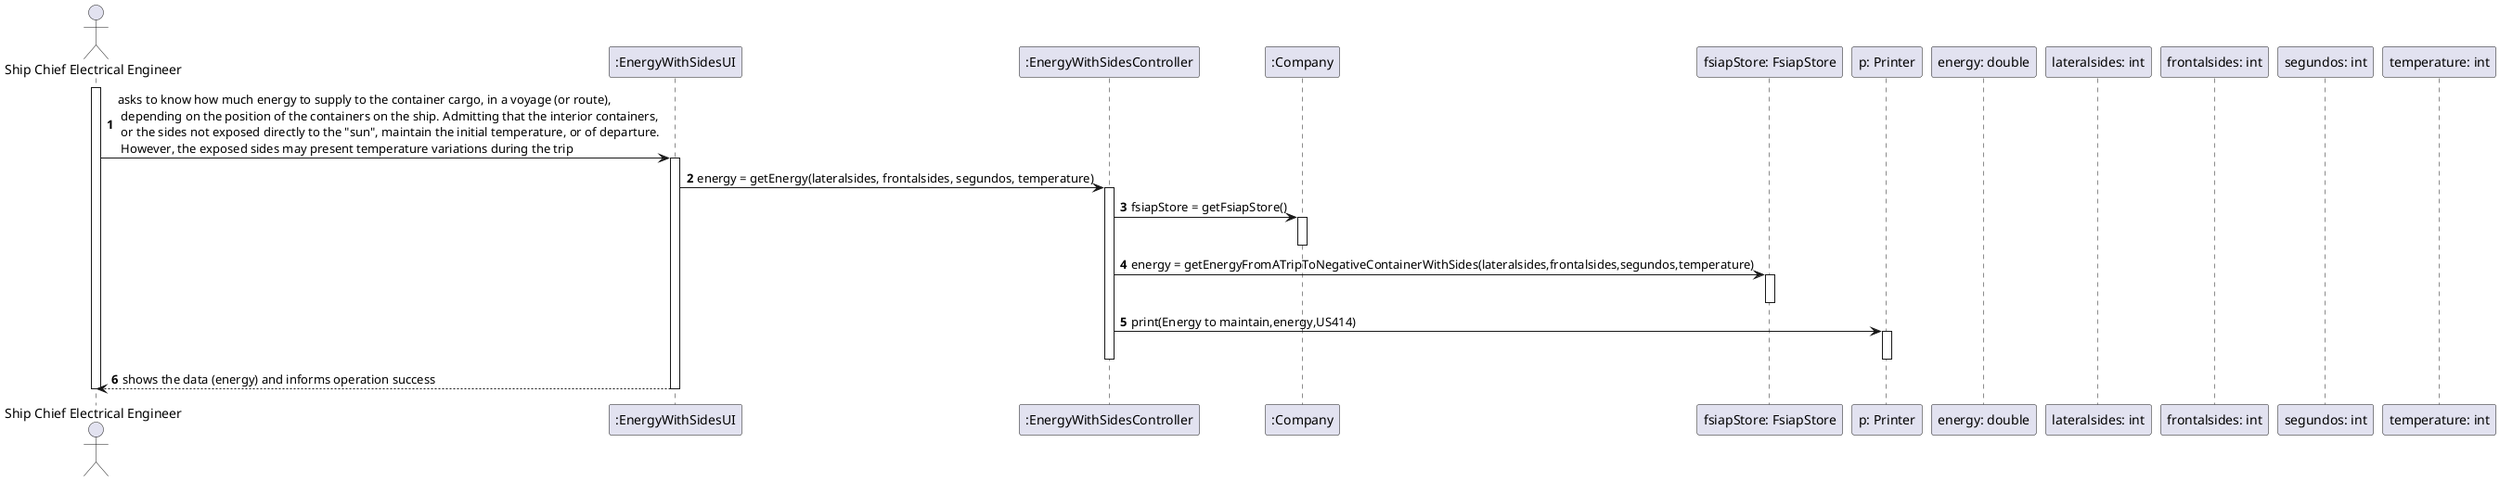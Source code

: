 @startuml
'https://plantuml.com/sequence-diagram

autonumber

actor "Ship Chief Electrical Engineer" as SC
participant ":EnergyWithSidesUI" as EWSUI
participant ":EnergyWithSidesController" as EWSC
participant ":Company" as COMP
participant "fsiapStore: FsiapStore" as FS
participant "p: Printer" as P
participant "energy: double"
participant "lateralsides: int"
participant "frontalsides: int"
participant "segundos: int"
participant "temperature: int"

activate SC
SC -> EWSUI: asks to know how much energy to supply to the container cargo, in a voyage (or route),\n depending on the position of the containers on the ship. Admitting that the interior containers,\n or the sides not exposed directly to the "sun", maintain the initial temperature, or of departure.\n However, the exposed sides may present temperature variations during the trip
activate EWSUI
EWSUI -> EWSC : energy = getEnergy(lateralsides, frontalsides, segundos, temperature)
activate EWSC
EWSC -> COMP : fsiapStore = getFsiapStore()
activate COMP
deactivate COMP
EWSC -> FS : energy = getEnergyFromATripToNegativeContainerWithSides(lateralsides,frontalsides,segundos,temperature)
activate FS
deactivate FS
EWSC -> P : print(Energy to maintain,energy,US414)
activate P
deactivate P
deactivate EWSC
EWSUI --> SC : shows the data (energy) and informs operation success
deactivate EWSUI
deactivate SC
@enduml